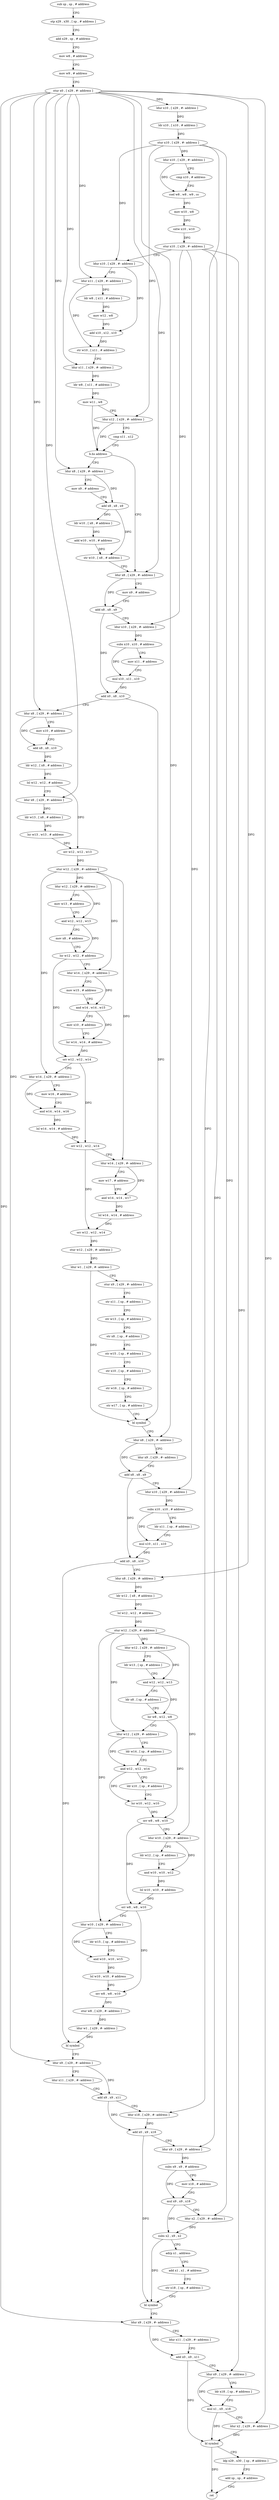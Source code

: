digraph "func" {
"4334092" [label = "sub sp , sp , # address" ]
"4334096" [label = "stp x29 , x30 , [ sp , # address ]" ]
"4334100" [label = "add x29 , sp , # address" ]
"4334104" [label = "mov w8 , # address" ]
"4334108" [label = "mov w9 , # address" ]
"4334112" [label = "stur x0 , [ x29 , #- address ]" ]
"4334116" [label = "ldur x10 , [ x29 , #- address ]" ]
"4334120" [label = "ldr x10 , [ x10 , # address ]" ]
"4334124" [label = "stur x10 , [ x29 , #- address ]" ]
"4334128" [label = "ldur x10 , [ x29 , #- address ]" ]
"4334132" [label = "cmp x10 , # address" ]
"4334136" [label = "csel w8 , w8 , w9 , cc" ]
"4334140" [label = "mov w10 , w8" ]
"4334144" [label = "sxtw x10 , w10" ]
"4334148" [label = "stur x10 , [ x29 , #- address ]" ]
"4334152" [label = "ldur x10 , [ x29 , #- address ]" ]
"4334156" [label = "ldur x11 , [ x29 , #- address ]" ]
"4334160" [label = "ldr w8 , [ x11 , # address ]" ]
"4334164" [label = "mov w12 , w8" ]
"4334168" [label = "add x10 , x12 , x10" ]
"4334172" [label = "str w10 , [ x11 , # address ]" ]
"4334176" [label = "ldur x11 , [ x29 , #- address ]" ]
"4334180" [label = "ldr w8 , [ x11 , # address ]" ]
"4334184" [label = "mov w11 , w8" ]
"4334188" [label = "ldur x12 , [ x29 , #- address ]" ]
"4334192" [label = "cmp x11 , x12" ]
"4334196" [label = "b.hs address" ]
"4334224" [label = "ldur x8 , [ x29 , #- address ]" ]
"4334200" [label = "ldur x8 , [ x29 , #- address ]" ]
"4334228" [label = "mov x9 , # address" ]
"4334232" [label = "add x8 , x8 , x9" ]
"4334236" [label = "ldur x10 , [ x29 , #- address ]" ]
"4334240" [label = "subs x10 , x10 , # address" ]
"4334244" [label = "mov x11 , # address" ]
"4334248" [label = "mul x10 , x11 , x10" ]
"4334252" [label = "add x0 , x8 , x10" ]
"4334256" [label = "ldur x8 , [ x29 , #- address ]" ]
"4334260" [label = "mov x10 , # address" ]
"4334264" [label = "add x8 , x8 , x10" ]
"4334268" [label = "ldr w12 , [ x8 , # address ]" ]
"4334272" [label = "lsl w12 , w12 , # address" ]
"4334276" [label = "ldur x8 , [ x29 , #- address ]" ]
"4334280" [label = "ldr w13 , [ x8 , # address ]" ]
"4334284" [label = "lsr w13 , w13 , # address" ]
"4334288" [label = "orr w12 , w12 , w13" ]
"4334292" [label = "stur w12 , [ x29 , #- address ]" ]
"4334296" [label = "ldur w12 , [ x29 , #- address ]" ]
"4334300" [label = "mov w13 , # address" ]
"4334304" [label = "and w12 , w12 , w13" ]
"4334308" [label = "mov x8 , # address" ]
"4334312" [label = "lsr w12 , w12 , # address" ]
"4334316" [label = "ldur w14 , [ x29 , #- address ]" ]
"4334320" [label = "mov w15 , # address" ]
"4334324" [label = "and w14 , w14 , w15" ]
"4334328" [label = "mov x10 , # address" ]
"4334332" [label = "lsr w14 , w14 , # address" ]
"4334336" [label = "orr w12 , w12 , w14" ]
"4334340" [label = "ldur w14 , [ x29 , #- address ]" ]
"4334344" [label = "mov w16 , # address" ]
"4334348" [label = "and w14 , w14 , w16" ]
"4334352" [label = "lsl w14 , w14 , # address" ]
"4334356" [label = "orr w12 , w12 , w14" ]
"4334360" [label = "ldur w14 , [ x29 , #- address ]" ]
"4334364" [label = "mov w17 , # address" ]
"4334368" [label = "and w14 , w14 , w17" ]
"4334372" [label = "lsl w14 , w14 , # address" ]
"4334376" [label = "orr w12 , w12 , w14" ]
"4334380" [label = "stur w12 , [ x29 , #- address ]" ]
"4334384" [label = "ldur w1 , [ x29 , #- address ]" ]
"4334388" [label = "stur x9 , [ x29 , #- address ]" ]
"4334392" [label = "str x11 , [ sp , # address ]" ]
"4334396" [label = "str w13 , [ sp , # address ]" ]
"4334400" [label = "str x8 , [ sp , # address ]" ]
"4334404" [label = "str w15 , [ sp , # address ]" ]
"4334408" [label = "str x10 , [ sp , # address ]" ]
"4334412" [label = "str w16 , [ sp , # address ]" ]
"4334416" [label = "str w17 , [ sp , # address ]" ]
"4334420" [label = "bl symbol" ]
"4334424" [label = "ldur x8 , [ x29 , #- address ]" ]
"4334428" [label = "ldur x9 , [ x29 , #- address ]" ]
"4334432" [label = "add x8 , x8 , x9" ]
"4334436" [label = "ldur x10 , [ x29 , #- address ]" ]
"4334440" [label = "subs x10 , x10 , # address" ]
"4334444" [label = "ldr x11 , [ sp , # address ]" ]
"4334448" [label = "mul x10 , x11 , x10" ]
"4334452" [label = "add x0 , x8 , x10" ]
"4334456" [label = "ldur x8 , [ x29 , #- address ]" ]
"4334460" [label = "ldr w12 , [ x8 , # address ]" ]
"4334464" [label = "lsl w12 , w12 , # address" ]
"4334468" [label = "stur w12 , [ x29 , #- address ]" ]
"4334472" [label = "ldur w12 , [ x29 , #- address ]" ]
"4334476" [label = "ldr w13 , [ sp , # address ]" ]
"4334480" [label = "and w12 , w12 , w13" ]
"4334484" [label = "ldr x8 , [ sp , # address ]" ]
"4334488" [label = "lsr w8 , w12 , w8" ]
"4334492" [label = "ldur w12 , [ x29 , #- address ]" ]
"4334496" [label = "ldr w14 , [ sp , # address ]" ]
"4334500" [label = "and w12 , w12 , w14" ]
"4334504" [label = "ldr x10 , [ sp , # address ]" ]
"4334508" [label = "lsr w10 , w12 , w10" ]
"4334512" [label = "orr w8 , w8 , w10" ]
"4334516" [label = "ldur w10 , [ x29 , #- address ]" ]
"4334520" [label = "ldr w12 , [ sp , # address ]" ]
"4334524" [label = "and w10 , w10 , w12" ]
"4334528" [label = "lsl w10 , w10 , # address" ]
"4334532" [label = "orr w8 , w8 , w10" ]
"4334536" [label = "ldur w10 , [ x29 , #- address ]" ]
"4334540" [label = "ldr w15 , [ sp , # address ]" ]
"4334544" [label = "and w10 , w10 , w15" ]
"4334548" [label = "lsl w10 , w10 , # address" ]
"4334552" [label = "orr w8 , w8 , w10" ]
"4334556" [label = "stur w8 , [ x29 , #- address ]" ]
"4334560" [label = "ldur w1 , [ x29 , #- address ]" ]
"4334564" [label = "bl symbol" ]
"4334568" [label = "ldur x9 , [ x29 , #- address ]" ]
"4334572" [label = "ldur x11 , [ x29 , #- address ]" ]
"4334576" [label = "add x9 , x9 , x11" ]
"4334580" [label = "ldur x18 , [ x29 , #- address ]" ]
"4334584" [label = "add x0 , x9 , x18" ]
"4334588" [label = "ldur x9 , [ x29 , #- address ]" ]
"4334592" [label = "subs x9 , x9 , # address" ]
"4334596" [label = "mov x18 , # address" ]
"4334600" [label = "mul x9 , x9 , x18" ]
"4334604" [label = "ldur x2 , [ x29 , #- address ]" ]
"4334608" [label = "subs x2 , x9 , x2" ]
"4334612" [label = "adrp x1 , address" ]
"4334616" [label = "add x1 , x1 , # address" ]
"4334620" [label = "str x18 , [ sp , # address ]" ]
"4334624" [label = "bl symbol" ]
"4334628" [label = "ldur x9 , [ x29 , #- address ]" ]
"4334632" [label = "ldur x11 , [ x29 , #- address ]" ]
"4334636" [label = "add x0 , x9 , x11" ]
"4334640" [label = "ldur x9 , [ x29 , #- address ]" ]
"4334644" [label = "ldr x18 , [ sp , # address ]" ]
"4334648" [label = "mul x1 , x9 , x18" ]
"4334652" [label = "ldur x2 , [ x29 , #- address ]" ]
"4334656" [label = "bl symbol" ]
"4334660" [label = "ldp x29 , x30 , [ sp , # address ]" ]
"4334664" [label = "add sp , sp , # address" ]
"4334668" [label = "ret" ]
"4334204" [label = "mov x9 , # address" ]
"4334208" [label = "add x8 , x8 , x9" ]
"4334212" [label = "ldr w10 , [ x8 , # address ]" ]
"4334216" [label = "add w10 , w10 , # address" ]
"4334220" [label = "str w10 , [ x8 , # address ]" ]
"4334092" -> "4334096" [ label = "CFG" ]
"4334096" -> "4334100" [ label = "CFG" ]
"4334100" -> "4334104" [ label = "CFG" ]
"4334104" -> "4334108" [ label = "CFG" ]
"4334108" -> "4334112" [ label = "CFG" ]
"4334112" -> "4334116" [ label = "DFG" ]
"4334112" -> "4334156" [ label = "DFG" ]
"4334112" -> "4334176" [ label = "DFG" ]
"4334112" -> "4334224" [ label = "DFG" ]
"4334112" -> "4334256" [ label = "DFG" ]
"4334112" -> "4334276" [ label = "DFG" ]
"4334112" -> "4334424" [ label = "DFG" ]
"4334112" -> "4334456" [ label = "DFG" ]
"4334112" -> "4334568" [ label = "DFG" ]
"4334112" -> "4334628" [ label = "DFG" ]
"4334112" -> "4334652" [ label = "DFG" ]
"4334112" -> "4334200" [ label = "DFG" ]
"4334116" -> "4334120" [ label = "DFG" ]
"4334120" -> "4334124" [ label = "DFG" ]
"4334124" -> "4334128" [ label = "DFG" ]
"4334124" -> "4334152" [ label = "DFG" ]
"4334124" -> "4334188" [ label = "DFG" ]
"4334124" -> "4334580" [ label = "DFG" ]
"4334124" -> "4334604" [ label = "DFG" ]
"4334128" -> "4334132" [ label = "CFG" ]
"4334128" -> "4334136" [ label = "DFG" ]
"4334132" -> "4334136" [ label = "CFG" ]
"4334136" -> "4334140" [ label = "DFG" ]
"4334140" -> "4334144" [ label = "DFG" ]
"4334144" -> "4334148" [ label = "DFG" ]
"4334148" -> "4334152" [ label = "CFG" ]
"4334148" -> "4334236" [ label = "DFG" ]
"4334148" -> "4334436" [ label = "DFG" ]
"4334148" -> "4334588" [ label = "DFG" ]
"4334148" -> "4334640" [ label = "DFG" ]
"4334152" -> "4334156" [ label = "CFG" ]
"4334152" -> "4334168" [ label = "DFG" ]
"4334156" -> "4334160" [ label = "DFG" ]
"4334156" -> "4334172" [ label = "DFG" ]
"4334160" -> "4334164" [ label = "DFG" ]
"4334164" -> "4334168" [ label = "DFG" ]
"4334168" -> "4334172" [ label = "DFG" ]
"4334172" -> "4334176" [ label = "CFG" ]
"4334176" -> "4334180" [ label = "DFG" ]
"4334180" -> "4334184" [ label = "DFG" ]
"4334184" -> "4334188" [ label = "CFG" ]
"4334184" -> "4334196" [ label = "DFG" ]
"4334188" -> "4334192" [ label = "CFG" ]
"4334188" -> "4334196" [ label = "DFG" ]
"4334192" -> "4334196" [ label = "CFG" ]
"4334196" -> "4334224" [ label = "CFG" ]
"4334196" -> "4334200" [ label = "CFG" ]
"4334224" -> "4334228" [ label = "CFG" ]
"4334224" -> "4334232" [ label = "DFG" ]
"4334200" -> "4334204" [ label = "CFG" ]
"4334200" -> "4334208" [ label = "DFG" ]
"4334228" -> "4334232" [ label = "CFG" ]
"4334232" -> "4334236" [ label = "CFG" ]
"4334232" -> "4334252" [ label = "DFG" ]
"4334236" -> "4334240" [ label = "DFG" ]
"4334240" -> "4334244" [ label = "CFG" ]
"4334240" -> "4334248" [ label = "DFG" ]
"4334244" -> "4334248" [ label = "CFG" ]
"4334248" -> "4334252" [ label = "DFG" ]
"4334252" -> "4334256" [ label = "CFG" ]
"4334252" -> "4334420" [ label = "DFG" ]
"4334256" -> "4334260" [ label = "CFG" ]
"4334256" -> "4334264" [ label = "DFG" ]
"4334260" -> "4334264" [ label = "CFG" ]
"4334264" -> "4334268" [ label = "DFG" ]
"4334268" -> "4334272" [ label = "DFG" ]
"4334272" -> "4334276" [ label = "CFG" ]
"4334272" -> "4334288" [ label = "DFG" ]
"4334276" -> "4334280" [ label = "DFG" ]
"4334280" -> "4334284" [ label = "DFG" ]
"4334284" -> "4334288" [ label = "DFG" ]
"4334288" -> "4334292" [ label = "DFG" ]
"4334292" -> "4334296" [ label = "DFG" ]
"4334292" -> "4334316" [ label = "DFG" ]
"4334292" -> "4334340" [ label = "DFG" ]
"4334292" -> "4334360" [ label = "DFG" ]
"4334296" -> "4334300" [ label = "CFG" ]
"4334296" -> "4334304" [ label = "DFG" ]
"4334300" -> "4334304" [ label = "CFG" ]
"4334304" -> "4334308" [ label = "CFG" ]
"4334304" -> "4334312" [ label = "DFG" ]
"4334308" -> "4334312" [ label = "CFG" ]
"4334312" -> "4334316" [ label = "CFG" ]
"4334312" -> "4334336" [ label = "DFG" ]
"4334316" -> "4334320" [ label = "CFG" ]
"4334316" -> "4334324" [ label = "DFG" ]
"4334320" -> "4334324" [ label = "CFG" ]
"4334324" -> "4334328" [ label = "CFG" ]
"4334324" -> "4334332" [ label = "DFG" ]
"4334328" -> "4334332" [ label = "CFG" ]
"4334332" -> "4334336" [ label = "DFG" ]
"4334336" -> "4334340" [ label = "CFG" ]
"4334336" -> "4334356" [ label = "DFG" ]
"4334340" -> "4334344" [ label = "CFG" ]
"4334340" -> "4334348" [ label = "DFG" ]
"4334344" -> "4334348" [ label = "CFG" ]
"4334348" -> "4334352" [ label = "DFG" ]
"4334352" -> "4334356" [ label = "DFG" ]
"4334356" -> "4334360" [ label = "CFG" ]
"4334356" -> "4334376" [ label = "DFG" ]
"4334360" -> "4334364" [ label = "CFG" ]
"4334360" -> "4334368" [ label = "DFG" ]
"4334364" -> "4334368" [ label = "CFG" ]
"4334368" -> "4334372" [ label = "DFG" ]
"4334372" -> "4334376" [ label = "DFG" ]
"4334376" -> "4334380" [ label = "DFG" ]
"4334380" -> "4334384" [ label = "DFG" ]
"4334384" -> "4334388" [ label = "CFG" ]
"4334384" -> "4334420" [ label = "DFG" ]
"4334388" -> "4334392" [ label = "CFG" ]
"4334392" -> "4334396" [ label = "CFG" ]
"4334396" -> "4334400" [ label = "CFG" ]
"4334400" -> "4334404" [ label = "CFG" ]
"4334404" -> "4334408" [ label = "CFG" ]
"4334408" -> "4334412" [ label = "CFG" ]
"4334412" -> "4334416" [ label = "CFG" ]
"4334416" -> "4334420" [ label = "CFG" ]
"4334420" -> "4334424" [ label = "CFG" ]
"4334424" -> "4334428" [ label = "CFG" ]
"4334424" -> "4334432" [ label = "DFG" ]
"4334428" -> "4334432" [ label = "CFG" ]
"4334432" -> "4334436" [ label = "CFG" ]
"4334432" -> "4334452" [ label = "DFG" ]
"4334436" -> "4334440" [ label = "DFG" ]
"4334440" -> "4334444" [ label = "CFG" ]
"4334440" -> "4334448" [ label = "DFG" ]
"4334444" -> "4334448" [ label = "CFG" ]
"4334448" -> "4334452" [ label = "DFG" ]
"4334452" -> "4334456" [ label = "CFG" ]
"4334452" -> "4334564" [ label = "DFG" ]
"4334456" -> "4334460" [ label = "DFG" ]
"4334460" -> "4334464" [ label = "DFG" ]
"4334464" -> "4334468" [ label = "DFG" ]
"4334468" -> "4334472" [ label = "DFG" ]
"4334468" -> "4334492" [ label = "DFG" ]
"4334468" -> "4334516" [ label = "DFG" ]
"4334468" -> "4334536" [ label = "DFG" ]
"4334472" -> "4334476" [ label = "CFG" ]
"4334472" -> "4334480" [ label = "DFG" ]
"4334476" -> "4334480" [ label = "CFG" ]
"4334480" -> "4334484" [ label = "CFG" ]
"4334480" -> "4334488" [ label = "DFG" ]
"4334484" -> "4334488" [ label = "CFG" ]
"4334488" -> "4334492" [ label = "CFG" ]
"4334488" -> "4334512" [ label = "DFG" ]
"4334492" -> "4334496" [ label = "CFG" ]
"4334492" -> "4334500" [ label = "DFG" ]
"4334496" -> "4334500" [ label = "CFG" ]
"4334500" -> "4334504" [ label = "CFG" ]
"4334500" -> "4334508" [ label = "DFG" ]
"4334504" -> "4334508" [ label = "CFG" ]
"4334508" -> "4334512" [ label = "DFG" ]
"4334512" -> "4334516" [ label = "CFG" ]
"4334512" -> "4334532" [ label = "DFG" ]
"4334516" -> "4334520" [ label = "CFG" ]
"4334516" -> "4334524" [ label = "DFG" ]
"4334520" -> "4334524" [ label = "CFG" ]
"4334524" -> "4334528" [ label = "DFG" ]
"4334528" -> "4334532" [ label = "DFG" ]
"4334532" -> "4334536" [ label = "CFG" ]
"4334532" -> "4334552" [ label = "DFG" ]
"4334536" -> "4334540" [ label = "CFG" ]
"4334536" -> "4334544" [ label = "DFG" ]
"4334540" -> "4334544" [ label = "CFG" ]
"4334544" -> "4334548" [ label = "DFG" ]
"4334548" -> "4334552" [ label = "DFG" ]
"4334552" -> "4334556" [ label = "DFG" ]
"4334556" -> "4334560" [ label = "DFG" ]
"4334560" -> "4334564" [ label = "DFG" ]
"4334564" -> "4334568" [ label = "CFG" ]
"4334568" -> "4334572" [ label = "CFG" ]
"4334568" -> "4334576" [ label = "DFG" ]
"4334572" -> "4334576" [ label = "CFG" ]
"4334576" -> "4334580" [ label = "CFG" ]
"4334576" -> "4334584" [ label = "DFG" ]
"4334580" -> "4334584" [ label = "DFG" ]
"4334584" -> "4334588" [ label = "CFG" ]
"4334584" -> "4334624" [ label = "DFG" ]
"4334588" -> "4334592" [ label = "DFG" ]
"4334592" -> "4334596" [ label = "CFG" ]
"4334592" -> "4334600" [ label = "DFG" ]
"4334596" -> "4334600" [ label = "CFG" ]
"4334600" -> "4334604" [ label = "CFG" ]
"4334600" -> "4334608" [ label = "DFG" ]
"4334604" -> "4334608" [ label = "DFG" ]
"4334608" -> "4334612" [ label = "CFG" ]
"4334608" -> "4334624" [ label = "DFG" ]
"4334612" -> "4334616" [ label = "CFG" ]
"4334616" -> "4334620" [ label = "CFG" ]
"4334620" -> "4334624" [ label = "CFG" ]
"4334624" -> "4334628" [ label = "CFG" ]
"4334628" -> "4334632" [ label = "CFG" ]
"4334628" -> "4334636" [ label = "DFG" ]
"4334632" -> "4334636" [ label = "CFG" ]
"4334636" -> "4334640" [ label = "CFG" ]
"4334636" -> "4334656" [ label = "DFG" ]
"4334640" -> "4334644" [ label = "CFG" ]
"4334640" -> "4334648" [ label = "DFG" ]
"4334644" -> "4334648" [ label = "CFG" ]
"4334648" -> "4334652" [ label = "CFG" ]
"4334648" -> "4334656" [ label = "DFG" ]
"4334652" -> "4334656" [ label = "DFG" ]
"4334656" -> "4334660" [ label = "CFG" ]
"4334656" -> "4334668" [ label = "DFG" ]
"4334660" -> "4334664" [ label = "CFG" ]
"4334664" -> "4334668" [ label = "CFG" ]
"4334204" -> "4334208" [ label = "CFG" ]
"4334208" -> "4334212" [ label = "DFG" ]
"4334208" -> "4334220" [ label = "DFG" ]
"4334212" -> "4334216" [ label = "DFG" ]
"4334216" -> "4334220" [ label = "DFG" ]
"4334220" -> "4334224" [ label = "CFG" ]
}
